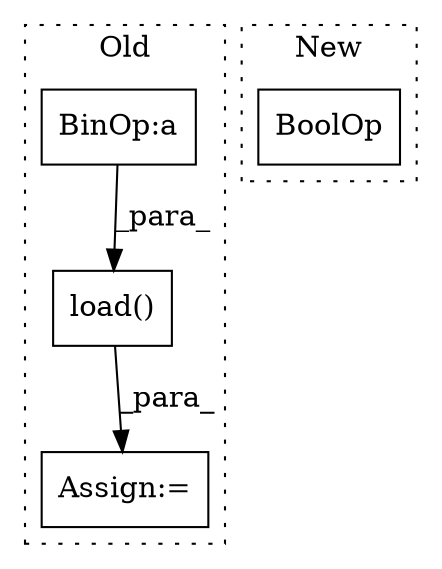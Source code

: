 digraph G {
subgraph cluster0 {
1 [label="load()" a="75" s="2233,2278" l="11,1" shape="box"];
3 [label="Assign:=" a="68" s="2230" l="3" shape="box"];
4 [label="BinOp:a" a="82" s="2269" l="3" shape="box"];
label = "Old";
style="dotted";
}
subgraph cluster1 {
2 [label="BoolOp" a="72" s="2346" l="81" shape="box"];
label = "New";
style="dotted";
}
1 -> 3 [label="_para_"];
4 -> 1 [label="_para_"];
}